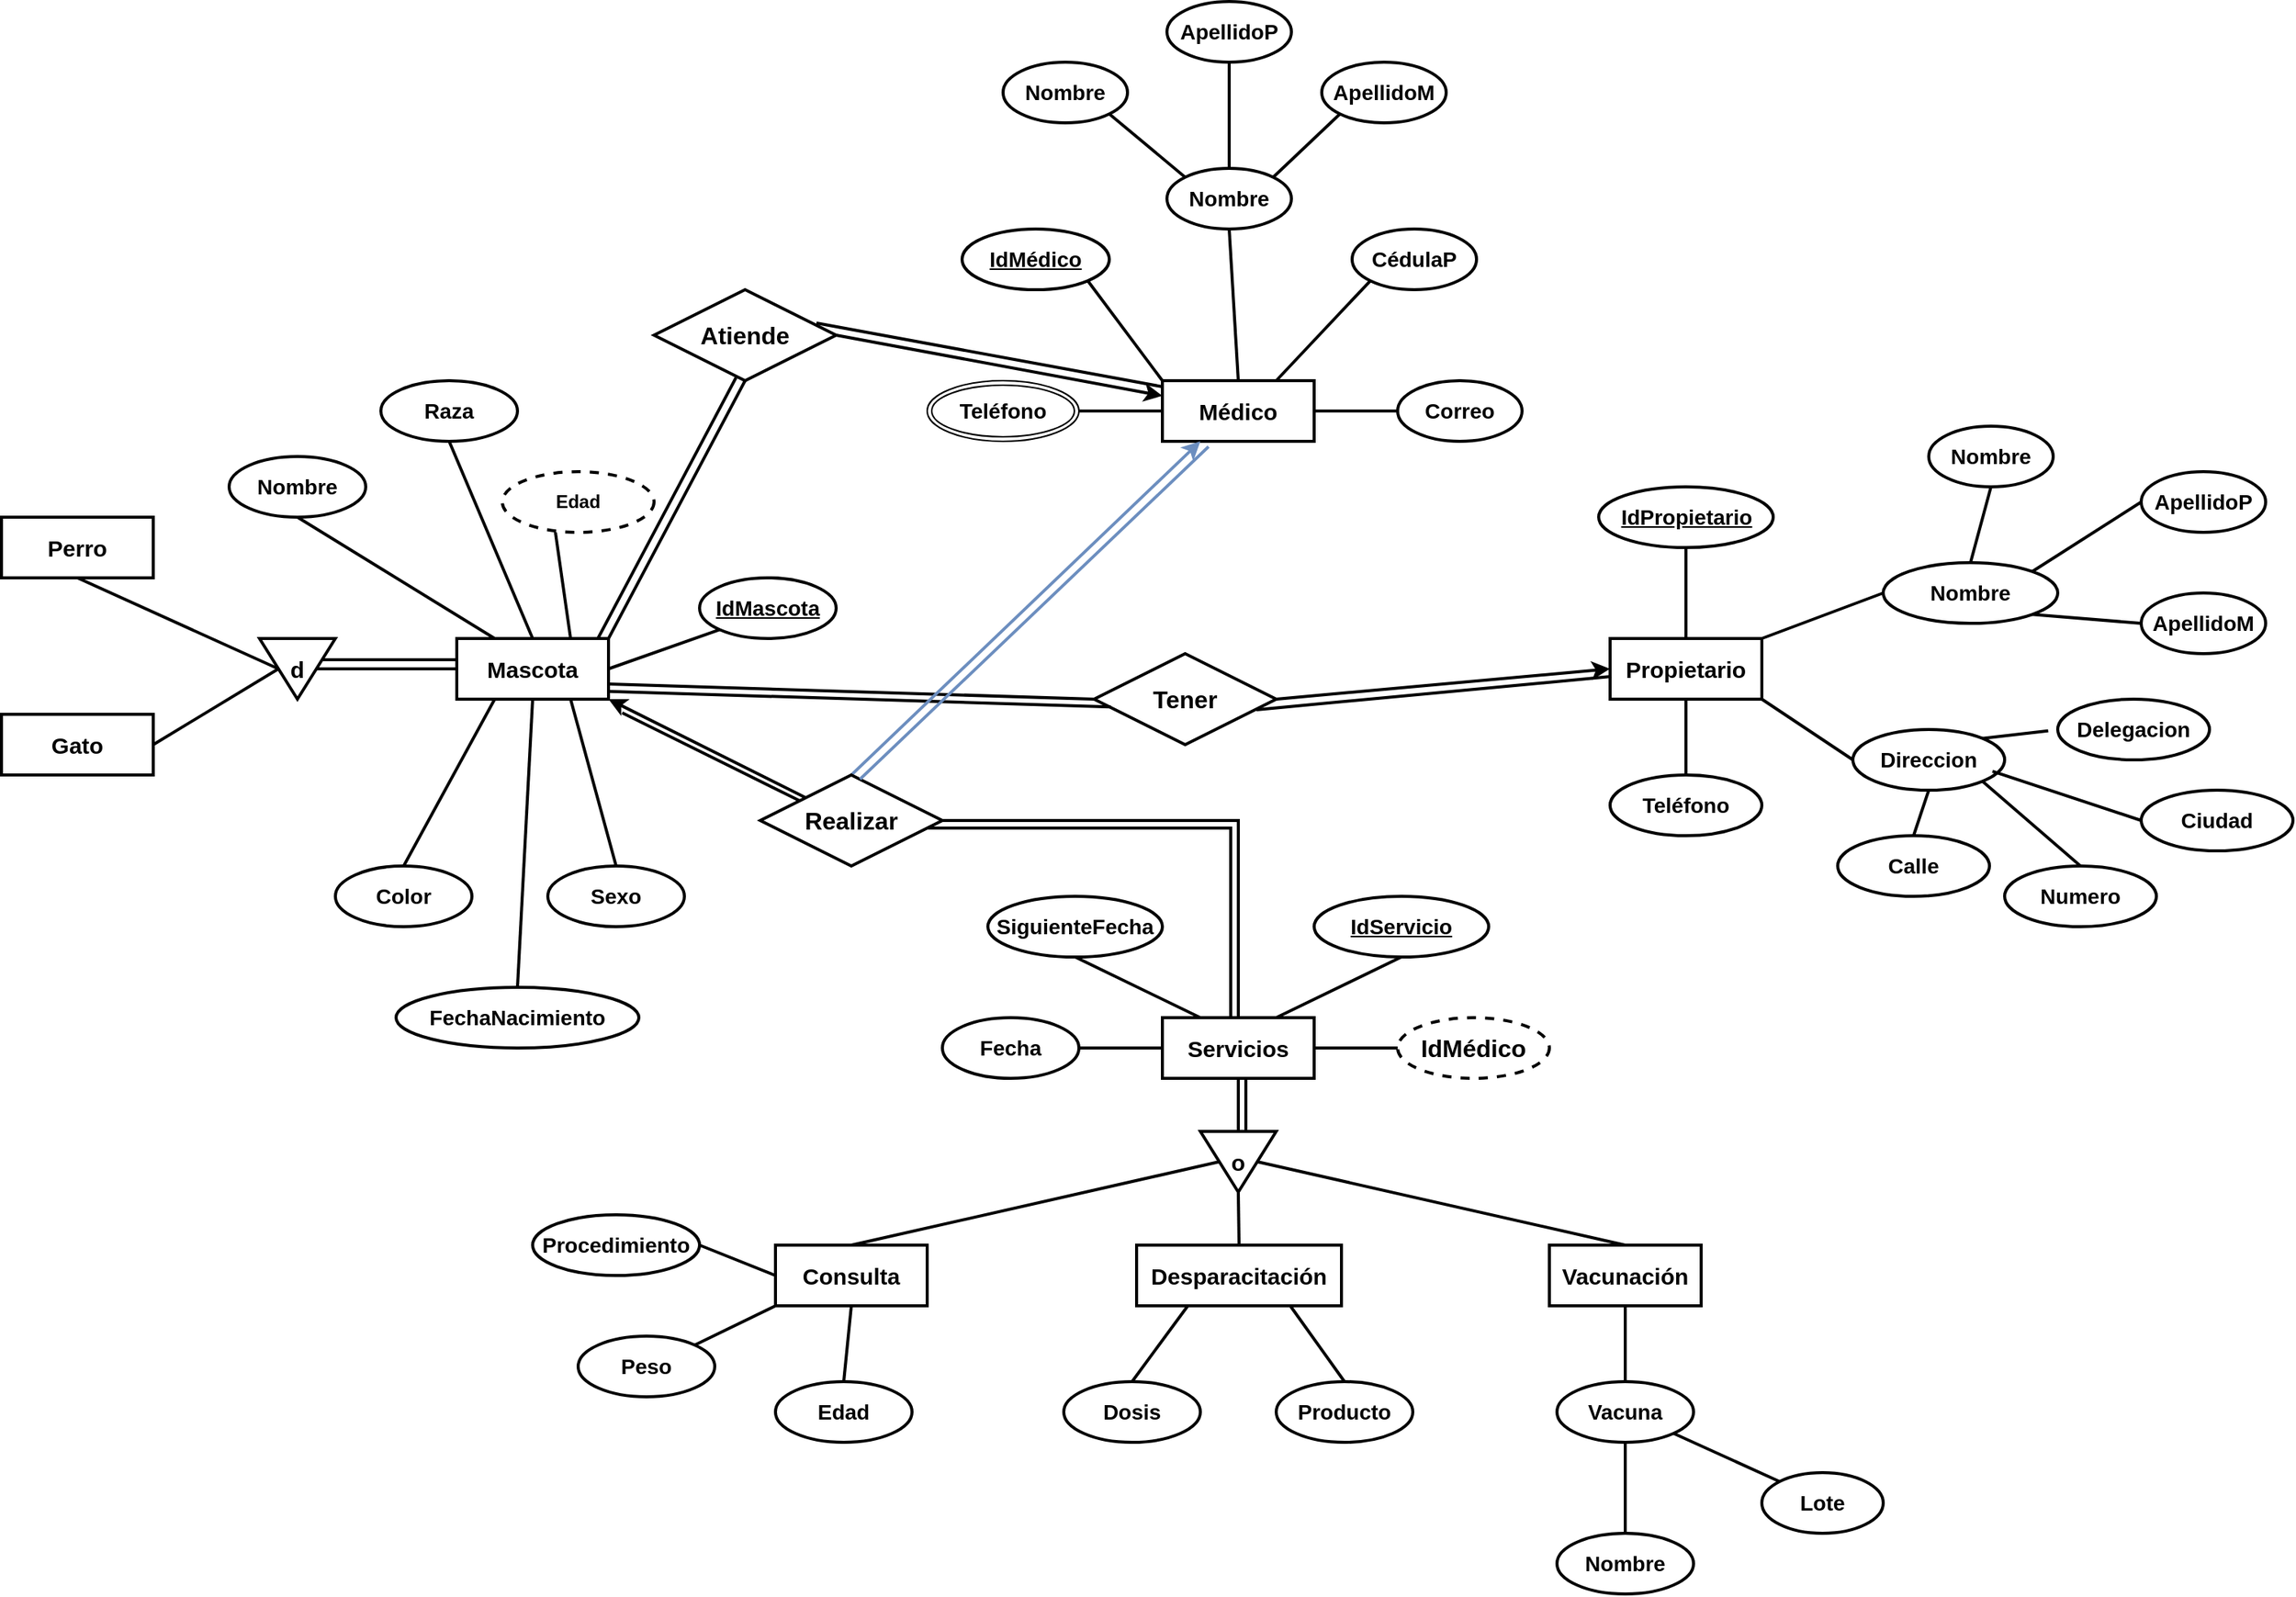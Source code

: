 <mxfile version="24.7.16">
  <diagram name="Page-1" id="MOdtIIPft5oT1mxYAljr">
    <mxGraphModel grid="1" page="1" gridSize="10" guides="1" tooltips="1" connect="1" arrows="1" fold="1" pageScale="1" pageWidth="850" pageHeight="1100" math="0" shadow="0">
      <root>
        <mxCell id="0" />
        <mxCell id="1" parent="0" />
        <mxCell id="kXJKFK44_4_A96l_kHS9-1" value="Mascota" style="whiteSpace=wrap;html=1;align=center;fontStyle=1;fontSize=15;strokeWidth=2;" vertex="1" parent="1">
          <mxGeometry x="-90" y="220" width="100" height="40" as="geometry" />
        </mxCell>
        <mxCell id="kXJKFK44_4_A96l_kHS9-2" value="Propietario" style="whiteSpace=wrap;html=1;align=center;fontStyle=1;fontSize=15;strokeWidth=2;" vertex="1" parent="1">
          <mxGeometry x="670" y="220" width="100" height="40" as="geometry" />
        </mxCell>
        <mxCell id="kXJKFK44_4_A96l_kHS9-3" value="Servicios" style="whiteSpace=wrap;html=1;align=center;fontStyle=1;fontSize=15;strokeWidth=2;" vertex="1" parent="1">
          <mxGeometry x="375" y="470" width="100" height="40" as="geometry" />
        </mxCell>
        <mxCell id="kXJKFK44_4_A96l_kHS9-4" value="Médico" style="whiteSpace=wrap;html=1;align=center;fontStyle=1;fontSize=15;strokeWidth=2;" vertex="1" parent="1">
          <mxGeometry x="375" y="50" width="100" height="40" as="geometry" />
        </mxCell>
        <mxCell id="kXJKFK44_4_A96l_kHS9-5" value="Consulta" style="whiteSpace=wrap;html=1;align=center;fontStyle=1;fontSize=15;strokeWidth=2;" vertex="1" parent="1">
          <mxGeometry x="120" y="620" width="100" height="40" as="geometry" />
        </mxCell>
        <mxCell id="kXJKFK44_4_A96l_kHS9-6" value="&lt;div&gt;Desparacitación&lt;/div&gt;" style="whiteSpace=wrap;html=1;align=center;fontStyle=1;fontSize=15;strokeWidth=2;" vertex="1" parent="1">
          <mxGeometry x="358" y="620" width="135" height="40" as="geometry" />
        </mxCell>
        <mxCell id="kXJKFK44_4_A96l_kHS9-7" value="Vacunación" style="whiteSpace=wrap;html=1;align=center;fontStyle=1;fontSize=15;strokeWidth=2;" vertex="1" parent="1">
          <mxGeometry x="630" y="620" width="100" height="40" as="geometry" />
        </mxCell>
        <mxCell id="kXJKFK44_4_A96l_kHS9-8" value="o" style="triangle;whiteSpace=wrap;html=1;rounded=0;direction=south;fontStyle=1;fontSize=15;strokeWidth=2;" vertex="1" parent="1">
          <mxGeometry x="400" y="545" width="50" height="40" as="geometry" />
        </mxCell>
        <mxCell id="kXJKFK44_4_A96l_kHS9-9" value="" style="endArrow=none;html=1;rounded=0;entryX=1;entryY=0.5;entryDx=0;entryDy=0;exitX=0.5;exitY=0;exitDx=0;exitDy=0;strokeWidth=2;" edge="1" parent="1" source="kXJKFK44_4_A96l_kHS9-6" target="kXJKFK44_4_A96l_kHS9-8">
          <mxGeometry width="50" height="50" relative="1" as="geometry">
            <mxPoint x="400" y="670" as="sourcePoint" />
            <mxPoint x="450" y="620" as="targetPoint" />
          </mxGeometry>
        </mxCell>
        <mxCell id="kXJKFK44_4_A96l_kHS9-10" value="" style="endArrow=none;html=1;rounded=0;entryX=0.5;entryY=1;entryDx=0;entryDy=0;exitX=0.5;exitY=0;exitDx=0;exitDy=0;strokeWidth=2;" edge="1" parent="1" source="kXJKFK44_4_A96l_kHS9-5" target="kXJKFK44_4_A96l_kHS9-8">
          <mxGeometry width="50" height="50" relative="1" as="geometry">
            <mxPoint x="400" y="670" as="sourcePoint" />
            <mxPoint x="450" y="620" as="targetPoint" />
          </mxGeometry>
        </mxCell>
        <mxCell id="kXJKFK44_4_A96l_kHS9-11" value="" style="endArrow=none;html=1;rounded=0;entryX=0.5;entryY=0;entryDx=0;entryDy=0;exitX=0.5;exitY=0;exitDx=0;exitDy=0;strokeWidth=2;" edge="1" parent="1" source="kXJKFK44_4_A96l_kHS9-7" target="kXJKFK44_4_A96l_kHS9-8">
          <mxGeometry width="50" height="50" relative="1" as="geometry">
            <mxPoint x="436" y="630" as="sourcePoint" />
            <mxPoint x="435" y="595" as="targetPoint" />
          </mxGeometry>
        </mxCell>
        <mxCell id="kXJKFK44_4_A96l_kHS9-12" value="" style="endArrow=none;html=1;rounded=0;entryX=0.5;entryY=1;entryDx=0;entryDy=0;exitX=0;exitY=0.5;exitDx=0;exitDy=0;strokeWidth=2;" edge="1" parent="1" source="kXJKFK44_4_A96l_kHS9-8" target="kXJKFK44_4_A96l_kHS9-3">
          <mxGeometry width="50" height="50" relative="1" as="geometry">
            <mxPoint x="630" y="425" as="sourcePoint" />
            <mxPoint x="448" y="480" as="targetPoint" />
          </mxGeometry>
        </mxCell>
        <mxCell id="kXJKFK44_4_A96l_kHS9-13" value="Fecha" style="ellipse;whiteSpace=wrap;html=1;align=center;fontStyle=1;fontSize=14;strokeWidth=2;" vertex="1" parent="1">
          <mxGeometry x="230" y="470" width="90" height="40" as="geometry" />
        </mxCell>
        <mxCell id="kXJKFK44_4_A96l_kHS9-14" value="SiguienteFecha" style="ellipse;whiteSpace=wrap;html=1;align=center;fontStyle=1;fontSize=14;strokeWidth=2;" vertex="1" parent="1">
          <mxGeometry x="260" y="390" width="115" height="40" as="geometry" />
        </mxCell>
        <mxCell id="kXJKFK44_4_A96l_kHS9-15" value="IdServicio" style="ellipse;whiteSpace=wrap;html=1;align=center;fontStyle=5;fontSize=14;strokeWidth=2;" vertex="1" parent="1">
          <mxGeometry x="475" y="390" width="115" height="40" as="geometry" />
        </mxCell>
        <mxCell id="kXJKFK44_4_A96l_kHS9-16" value="Procedimiento" style="ellipse;whiteSpace=wrap;html=1;align=center;fontStyle=1;fontSize=14;strokeWidth=2;" vertex="1" parent="1">
          <mxGeometry x="-40" y="600" width="110" height="40" as="geometry" />
        </mxCell>
        <mxCell id="kXJKFK44_4_A96l_kHS9-17" value="Peso" style="ellipse;whiteSpace=wrap;html=1;align=center;fontStyle=1;fontSize=14;strokeWidth=2;" vertex="1" parent="1">
          <mxGeometry x="-10" y="680" width="90" height="40" as="geometry" />
        </mxCell>
        <mxCell id="kXJKFK44_4_A96l_kHS9-19" value="Edad" style="ellipse;whiteSpace=wrap;html=1;align=center;fontStyle=1;fontSize=14;strokeWidth=2;" vertex="1" parent="1">
          <mxGeometry x="120" y="710" width="90" height="40" as="geometry" />
        </mxCell>
        <mxCell id="kXJKFK44_4_A96l_kHS9-20" value="Dosis" style="ellipse;whiteSpace=wrap;html=1;align=center;fontStyle=1;fontSize=14;strokeWidth=2;" vertex="1" parent="1">
          <mxGeometry x="310" y="710" width="90" height="40" as="geometry" />
        </mxCell>
        <mxCell id="kXJKFK44_4_A96l_kHS9-21" value="Producto" style="ellipse;whiteSpace=wrap;html=1;align=center;fontStyle=1;fontSize=14;strokeWidth=2;" vertex="1" parent="1">
          <mxGeometry x="450" y="710" width="90" height="40" as="geometry" />
        </mxCell>
        <mxCell id="kXJKFK44_4_A96l_kHS9-22" value="Vacuna" style="ellipse;whiteSpace=wrap;html=1;align=center;fontStyle=1;fontSize=14;strokeWidth=2;" vertex="1" parent="1">
          <mxGeometry x="635" y="710" width="90" height="40" as="geometry" />
        </mxCell>
        <mxCell id="kXJKFK44_4_A96l_kHS9-25" value="Lote" style="ellipse;whiteSpace=wrap;html=1;align=center;fontStyle=1;fontSize=14;strokeWidth=2;" vertex="1" parent="1">
          <mxGeometry x="770" y="770" width="80" height="40" as="geometry" />
        </mxCell>
        <mxCell id="kXJKFK44_4_A96l_kHS9-26" value="Nombre" style="ellipse;whiteSpace=wrap;html=1;align=center;fontStyle=1;fontSize=14;strokeWidth=2;" vertex="1" parent="1">
          <mxGeometry x="635" y="810" width="90" height="40" as="geometry" />
        </mxCell>
        <mxCell id="kXJKFK44_4_A96l_kHS9-28" value="" style="endArrow=none;html=1;rounded=0;entryX=1;entryY=0.5;entryDx=0;entryDy=0;exitX=0;exitY=0.5;exitDx=0;exitDy=0;strokeWidth=2;" edge="1" parent="1" source="kXJKFK44_4_A96l_kHS9-3" target="kXJKFK44_4_A96l_kHS9-13">
          <mxGeometry width="50" height="50" relative="1" as="geometry">
            <mxPoint x="435" y="555" as="sourcePoint" />
            <mxPoint x="435" y="520" as="targetPoint" />
          </mxGeometry>
        </mxCell>
        <mxCell id="kXJKFK44_4_A96l_kHS9-29" value="" style="endArrow=none;html=1;rounded=0;entryX=1;entryY=0.5;entryDx=0;entryDy=0;exitX=0;exitY=0.5;exitDx=0;exitDy=0;strokeWidth=2;" edge="1" parent="1" target="kXJKFK44_4_A96l_kHS9-3">
          <mxGeometry width="50" height="50" relative="1" as="geometry">
            <mxPoint x="530" y="490" as="sourcePoint" />
            <mxPoint x="330" y="500" as="targetPoint" />
          </mxGeometry>
        </mxCell>
        <mxCell id="kXJKFK44_4_A96l_kHS9-30" value="" style="endArrow=none;html=1;rounded=0;entryX=0.5;entryY=1;entryDx=0;entryDy=0;exitX=0.25;exitY=0;exitDx=0;exitDy=0;strokeWidth=2;" edge="1" parent="1" source="kXJKFK44_4_A96l_kHS9-3" target="kXJKFK44_4_A96l_kHS9-14">
          <mxGeometry width="50" height="50" relative="1" as="geometry">
            <mxPoint x="385" y="500" as="sourcePoint" />
            <mxPoint x="330" y="500" as="targetPoint" />
          </mxGeometry>
        </mxCell>
        <mxCell id="kXJKFK44_4_A96l_kHS9-31" value="" style="endArrow=none;html=1;rounded=0;entryX=0.5;entryY=1;entryDx=0;entryDy=0;exitX=0.75;exitY=0;exitDx=0;exitDy=0;strokeWidth=2;" edge="1" parent="1" source="kXJKFK44_4_A96l_kHS9-3" target="kXJKFK44_4_A96l_kHS9-15">
          <mxGeometry width="50" height="50" relative="1" as="geometry">
            <mxPoint x="406" y="473" as="sourcePoint" />
            <mxPoint x="353" y="440" as="targetPoint" />
          </mxGeometry>
        </mxCell>
        <mxCell id="kXJKFK44_4_A96l_kHS9-32" value="" style="endArrow=none;html=1;rounded=0;entryX=0.5;entryY=1;entryDx=0;entryDy=0;exitX=0;exitY=0.5;exitDx=0;exitDy=0;strokeWidth=2;" edge="1" parent="1">
          <mxGeometry width="50" height="50" relative="1" as="geometry">
            <mxPoint x="430" y="545" as="sourcePoint" />
            <mxPoint x="430" y="510" as="targetPoint" />
          </mxGeometry>
        </mxCell>
        <mxCell id="kXJKFK44_4_A96l_kHS9-34" value="IdMédico" style="ellipse;whiteSpace=wrap;html=1;align=center;fontStyle=5;fontSize=14;strokeWidth=2;" vertex="1" parent="1">
          <mxGeometry x="243" y="-50" width="97" height="40" as="geometry" />
        </mxCell>
        <mxCell id="kXJKFK44_4_A96l_kHS9-36" value="Nombre" style="ellipse;whiteSpace=wrap;html=1;align=center;fontStyle=1;fontSize=14;strokeWidth=2;" vertex="1" parent="1">
          <mxGeometry x="378" y="-90" width="82" height="40" as="geometry" />
        </mxCell>
        <mxCell id="kXJKFK44_4_A96l_kHS9-37" value="CédulaP" style="ellipse;whiteSpace=wrap;html=1;align=center;fontStyle=1;fontSize=14;strokeWidth=2;" vertex="1" parent="1">
          <mxGeometry x="500" y="-50" width="82" height="40" as="geometry" />
        </mxCell>
        <mxCell id="kXJKFK44_4_A96l_kHS9-38" value="Nombre" style="ellipse;whiteSpace=wrap;html=1;align=center;fontStyle=1;fontSize=14;strokeWidth=2;" vertex="1" parent="1">
          <mxGeometry x="270" y="-160" width="82" height="40" as="geometry" />
        </mxCell>
        <mxCell id="kXJKFK44_4_A96l_kHS9-39" value="ApellidoP" style="ellipse;whiteSpace=wrap;html=1;align=center;fontStyle=1;fontSize=14;strokeWidth=2;" vertex="1" parent="1">
          <mxGeometry x="378" y="-200" width="82" height="40" as="geometry" />
        </mxCell>
        <mxCell id="kXJKFK44_4_A96l_kHS9-40" value="ApellidoM" style="ellipse;whiteSpace=wrap;html=1;align=center;fontStyle=1;fontSize=14;strokeWidth=2;" vertex="1" parent="1">
          <mxGeometry x="480" y="-160" width="82" height="40" as="geometry" />
        </mxCell>
        <mxCell id="kXJKFK44_4_A96l_kHS9-41" value="Correo" style="ellipse;whiteSpace=wrap;html=1;align=center;fontStyle=1;fontSize=14;strokeWidth=2;" vertex="1" parent="1">
          <mxGeometry x="530" y="50" width="82" height="40" as="geometry" />
        </mxCell>
        <mxCell id="kXJKFK44_4_A96l_kHS9-42" value="&lt;font style=&quot;font-size: 14px;&quot;&gt;&lt;b&gt;Teléfono&lt;/b&gt;&lt;/font&gt;" style="ellipse;shape=doubleEllipse;margin=3;whiteSpace=wrap;html=1;align=center;" vertex="1" parent="1">
          <mxGeometry x="220" y="50" width="100" height="40" as="geometry" />
        </mxCell>
        <mxCell id="kXJKFK44_4_A96l_kHS9-43" value="" style="endArrow=none;html=1;rounded=0;entryX=0;entryY=0.5;entryDx=0;entryDy=0;strokeWidth=2;exitX=0.5;exitY=0;exitDx=0;exitDy=0;" edge="1" parent="1" source="kXJKFK44_4_A96l_kHS9-44" target="kXJKFK44_4_A96l_kHS9-1">
          <mxGeometry relative="1" as="geometry">
            <mxPoint x="-170" y="240" as="sourcePoint" />
            <mxPoint x="10" y="300" as="targetPoint" />
          </mxGeometry>
        </mxCell>
        <mxCell id="kXJKFK44_4_A96l_kHS9-44" value="d" style="triangle;whiteSpace=wrap;html=1;rounded=0;direction=south;fontStyle=1;fontSize=15;strokeWidth=2;" vertex="1" parent="1">
          <mxGeometry x="-220" y="220" width="50" height="40" as="geometry" />
        </mxCell>
        <mxCell id="kXJKFK44_4_A96l_kHS9-46" value="" style="endArrow=none;html=1;rounded=0;entryX=0;entryY=0.5;entryDx=0;entryDy=0;strokeWidth=2;exitX=0.5;exitY=0;exitDx=0;exitDy=0;" edge="1" parent="1">
          <mxGeometry relative="1" as="geometry">
            <mxPoint x="-179" y="234" as="sourcePoint" />
            <mxPoint x="-90" y="234" as="targetPoint" />
          </mxGeometry>
        </mxCell>
        <mxCell id="kXJKFK44_4_A96l_kHS9-47" value="Perro" style="whiteSpace=wrap;html=1;align=center;fontStyle=1;fontSize=15;strokeWidth=2;" vertex="1" parent="1">
          <mxGeometry x="-390" y="140" width="100" height="40" as="geometry" />
        </mxCell>
        <mxCell id="kXJKFK44_4_A96l_kHS9-48" value="Gato" style="whiteSpace=wrap;html=1;align=center;fontStyle=1;fontSize=15;strokeWidth=2;" vertex="1" parent="1">
          <mxGeometry x="-390" y="270" width="100" height="40" as="geometry" />
        </mxCell>
        <mxCell id="CsqyV2kFtdhRCRQOq9sd-1" value="" style="endArrow=none;html=1;rounded=0;strokeWidth=2;entryX=0;entryY=0.5;entryDx=0;entryDy=0;exitX=1;exitY=0.5;exitDx=0;exitDy=0;" edge="1" parent="1" source="kXJKFK44_4_A96l_kHS9-42" target="kXJKFK44_4_A96l_kHS9-4">
          <mxGeometry width="50" height="50" relative="1" as="geometry">
            <mxPoint x="300" y="110" as="sourcePoint" />
            <mxPoint x="350" y="60" as="targetPoint" />
          </mxGeometry>
        </mxCell>
        <mxCell id="CsqyV2kFtdhRCRQOq9sd-3" value="" style="endArrow=none;html=1;rounded=0;strokeWidth=2;entryX=0;entryY=0;entryDx=0;entryDy=0;exitX=1;exitY=1;exitDx=0;exitDy=0;" edge="1" parent="1" source="kXJKFK44_4_A96l_kHS9-34" target="kXJKFK44_4_A96l_kHS9-4">
          <mxGeometry width="50" height="50" relative="1" as="geometry">
            <mxPoint x="330" y="80" as="sourcePoint" />
            <mxPoint x="385" y="80" as="targetPoint" />
          </mxGeometry>
        </mxCell>
        <mxCell id="CsqyV2kFtdhRCRQOq9sd-4" value="" style="endArrow=none;html=1;rounded=0;strokeWidth=2;entryX=0.5;entryY=0;entryDx=0;entryDy=0;exitX=0.5;exitY=1;exitDx=0;exitDy=0;" edge="1" parent="1" source="kXJKFK44_4_A96l_kHS9-36" target="kXJKFK44_4_A96l_kHS9-4">
          <mxGeometry width="50" height="50" relative="1" as="geometry">
            <mxPoint x="336" y="-6" as="sourcePoint" />
            <mxPoint x="385" y="60" as="targetPoint" />
          </mxGeometry>
        </mxCell>
        <mxCell id="CsqyV2kFtdhRCRQOq9sd-5" value="" style="endArrow=none;html=1;rounded=0;strokeWidth=2;entryX=0.75;entryY=0;entryDx=0;entryDy=0;exitX=0;exitY=1;exitDx=0;exitDy=0;" edge="1" parent="1" source="kXJKFK44_4_A96l_kHS9-37" target="kXJKFK44_4_A96l_kHS9-4">
          <mxGeometry width="50" height="50" relative="1" as="geometry">
            <mxPoint x="429" y="-40" as="sourcePoint" />
            <mxPoint x="435" y="60" as="targetPoint" />
          </mxGeometry>
        </mxCell>
        <mxCell id="CsqyV2kFtdhRCRQOq9sd-8" value="" style="endArrow=none;html=1;rounded=0;strokeWidth=2;entryX=1;entryY=0.5;entryDx=0;entryDy=0;exitX=0;exitY=0.5;exitDx=0;exitDy=0;" edge="1" parent="1" source="kXJKFK44_4_A96l_kHS9-41" target="kXJKFK44_4_A96l_kHS9-4">
          <mxGeometry width="50" height="50" relative="1" as="geometry">
            <mxPoint x="336" y="-6" as="sourcePoint" />
            <mxPoint x="385" y="60" as="targetPoint" />
          </mxGeometry>
        </mxCell>
        <mxCell id="CsqyV2kFtdhRCRQOq9sd-9" value="" style="endArrow=none;html=1;rounded=0;strokeWidth=2;entryX=1;entryY=1;entryDx=0;entryDy=0;exitX=0;exitY=0;exitDx=0;exitDy=0;" edge="1" parent="1" source="kXJKFK44_4_A96l_kHS9-36" target="kXJKFK44_4_A96l_kHS9-38">
          <mxGeometry width="50" height="50" relative="1" as="geometry">
            <mxPoint x="346" y="4" as="sourcePoint" />
            <mxPoint x="395" y="70" as="targetPoint" />
          </mxGeometry>
        </mxCell>
        <mxCell id="CsqyV2kFtdhRCRQOq9sd-10" value="" style="endArrow=none;html=1;rounded=0;strokeWidth=2;entryX=0.5;entryY=1;entryDx=0;entryDy=0;exitX=0.5;exitY=0;exitDx=0;exitDy=0;" edge="1" parent="1" source="kXJKFK44_4_A96l_kHS9-36" target="kXJKFK44_4_A96l_kHS9-39">
          <mxGeometry width="50" height="50" relative="1" as="geometry">
            <mxPoint x="400" y="-74" as="sourcePoint" />
            <mxPoint x="350" y="-116" as="targetPoint" />
          </mxGeometry>
        </mxCell>
        <mxCell id="CsqyV2kFtdhRCRQOq9sd-11" value="" style="endArrow=none;html=1;rounded=0;strokeWidth=2;entryX=0;entryY=1;entryDx=0;entryDy=0;exitX=1;exitY=0;exitDx=0;exitDy=0;" edge="1" parent="1" source="kXJKFK44_4_A96l_kHS9-36" target="kXJKFK44_4_A96l_kHS9-40">
          <mxGeometry width="50" height="50" relative="1" as="geometry">
            <mxPoint x="429" y="-80" as="sourcePoint" />
            <mxPoint x="429" y="-150" as="targetPoint" />
          </mxGeometry>
        </mxCell>
        <mxCell id="CsqyV2kFtdhRCRQOq9sd-12" value="Nombre" style="ellipse;whiteSpace=wrap;html=1;align=center;fontStyle=1;fontSize=14;strokeWidth=2;" vertex="1" parent="1">
          <mxGeometry x="-240" y="100" width="90" height="40" as="geometry" />
        </mxCell>
        <mxCell id="CsqyV2kFtdhRCRQOq9sd-13" value="Raza" style="ellipse;whiteSpace=wrap;html=1;align=center;fontStyle=1;fontSize=14;strokeWidth=2;" vertex="1" parent="1">
          <mxGeometry x="-140" y="50" width="90" height="40" as="geometry" />
        </mxCell>
        <mxCell id="CsqyV2kFtdhRCRQOq9sd-14" value="Color" style="ellipse;whiteSpace=wrap;html=1;align=center;fontStyle=1;fontSize=14;strokeWidth=2;" vertex="1" parent="1">
          <mxGeometry x="-170" y="370" width="90" height="40" as="geometry" />
        </mxCell>
        <mxCell id="CsqyV2kFtdhRCRQOq9sd-15" value="Sexo" style="ellipse;whiteSpace=wrap;html=1;align=center;fontStyle=1;fontSize=14;strokeWidth=2;" vertex="1" parent="1">
          <mxGeometry x="-30" y="370" width="90" height="40" as="geometry" />
        </mxCell>
        <mxCell id="CsqyV2kFtdhRCRQOq9sd-16" value="FechaNacimiento" style="ellipse;whiteSpace=wrap;html=1;align=center;fontStyle=1;fontSize=14;strokeWidth=2;" vertex="1" parent="1">
          <mxGeometry x="-130" y="450" width="160" height="40" as="geometry" />
        </mxCell>
        <mxCell id="CsqyV2kFtdhRCRQOq9sd-18" value="IdPropietario" style="ellipse;whiteSpace=wrap;html=1;align=center;fontStyle=5;fontSize=14;strokeWidth=2;" vertex="1" parent="1">
          <mxGeometry x="662.5" y="120" width="115" height="40" as="geometry" />
        </mxCell>
        <mxCell id="CsqyV2kFtdhRCRQOq9sd-19" value="Nombre" style="ellipse;whiteSpace=wrap;html=1;align=center;fontStyle=1;fontSize=14;strokeWidth=2;" vertex="1" parent="1">
          <mxGeometry x="850" y="170" width="115" height="40" as="geometry" />
        </mxCell>
        <mxCell id="CsqyV2kFtdhRCRQOq9sd-20" value="Numero" style="ellipse;whiteSpace=wrap;html=1;align=center;fontStyle=1;fontSize=14;strokeWidth=2;" vertex="1" parent="1">
          <mxGeometry x="930" y="370" width="100" height="40" as="geometry" />
        </mxCell>
        <mxCell id="CsqyV2kFtdhRCRQOq9sd-25" value="Nombre" style="ellipse;whiteSpace=wrap;html=1;align=center;fontStyle=1;fontSize=14;strokeWidth=2;" vertex="1" parent="1">
          <mxGeometry x="880" y="80" width="82" height="40" as="geometry" />
        </mxCell>
        <mxCell id="CsqyV2kFtdhRCRQOq9sd-26" value="ApellidoP" style="ellipse;whiteSpace=wrap;html=1;align=center;fontStyle=1;fontSize=14;strokeWidth=2;" vertex="1" parent="1">
          <mxGeometry x="1020" y="110" width="82" height="40" as="geometry" />
        </mxCell>
        <mxCell id="CsqyV2kFtdhRCRQOq9sd-27" value="ApellidoM" style="ellipse;whiteSpace=wrap;html=1;align=center;fontStyle=1;fontSize=14;strokeWidth=2;" vertex="1" parent="1">
          <mxGeometry x="1020" y="190" width="82" height="40" as="geometry" />
        </mxCell>
        <mxCell id="CsqyV2kFtdhRCRQOq9sd-28" value="Direccion" style="ellipse;whiteSpace=wrap;html=1;align=center;fontStyle=1;fontSize=14;strokeWidth=2;" vertex="1" parent="1">
          <mxGeometry x="830" y="280" width="100" height="40" as="geometry" />
        </mxCell>
        <mxCell id="CsqyV2kFtdhRCRQOq9sd-29" value="Calle" style="ellipse;whiteSpace=wrap;html=1;align=center;fontStyle=1;fontSize=14;strokeWidth=2;" vertex="1" parent="1">
          <mxGeometry x="820" y="350" width="100" height="40" as="geometry" />
        </mxCell>
        <mxCell id="CsqyV2kFtdhRCRQOq9sd-30" value="Delegacion" style="ellipse;whiteSpace=wrap;html=1;align=center;fontStyle=1;fontSize=14;strokeWidth=2;" vertex="1" parent="1">
          <mxGeometry x="965" y="260" width="100" height="40" as="geometry" />
        </mxCell>
        <mxCell id="CsqyV2kFtdhRCRQOq9sd-31" value="Ciudad" style="ellipse;whiteSpace=wrap;html=1;align=center;fontStyle=1;fontSize=14;strokeWidth=2;" vertex="1" parent="1">
          <mxGeometry x="1020" y="320" width="100" height="40" as="geometry" />
        </mxCell>
        <mxCell id="CsqyV2kFtdhRCRQOq9sd-32" value="" style="endArrow=none;html=1;rounded=0;entryX=0.5;entryY=1;entryDx=0;entryDy=0;exitX=0.5;exitY=0;exitDx=0;exitDy=0;strokeWidth=2;" edge="1" parent="1" target="kXJKFK44_4_A96l_kHS9-2">
          <mxGeometry width="50" height="50" relative="1" as="geometry">
            <mxPoint x="720" y="310" as="sourcePoint" />
            <mxPoint x="543" y="440" as="targetPoint" />
          </mxGeometry>
        </mxCell>
        <mxCell id="CsqyV2kFtdhRCRQOq9sd-33" value="" style="endArrow=none;html=1;rounded=0;entryX=0;entryY=0.5;entryDx=0;entryDy=0;strokeWidth=2;exitX=1;exitY=1;exitDx=0;exitDy=0;" edge="1" parent="1" source="kXJKFK44_4_A96l_kHS9-2" target="CsqyV2kFtdhRCRQOq9sd-28">
          <mxGeometry width="50" height="50" relative="1" as="geometry">
            <mxPoint x="770" y="270" as="sourcePoint" />
            <mxPoint x="730" y="270" as="targetPoint" />
          </mxGeometry>
        </mxCell>
        <mxCell id="CsqyV2kFtdhRCRQOq9sd-34" value="" style="endArrow=none;html=1;rounded=0;entryX=0.5;entryY=1;entryDx=0;entryDy=0;strokeWidth=2;exitX=0.5;exitY=0;exitDx=0;exitDy=0;" edge="1" parent="1" source="kXJKFK44_4_A96l_kHS9-2" target="CsqyV2kFtdhRCRQOq9sd-18">
          <mxGeometry width="50" height="50" relative="1" as="geometry">
            <mxPoint x="780" y="270" as="sourcePoint" />
            <mxPoint x="840" y="310" as="targetPoint" />
          </mxGeometry>
        </mxCell>
        <mxCell id="CsqyV2kFtdhRCRQOq9sd-35" value="" style="endArrow=none;html=1;rounded=0;entryX=1;entryY=0;entryDx=0;entryDy=0;strokeWidth=2;exitX=0;exitY=0.5;exitDx=0;exitDy=0;" edge="1" parent="1" source="CsqyV2kFtdhRCRQOq9sd-19" target="kXJKFK44_4_A96l_kHS9-2">
          <mxGeometry width="50" height="50" relative="1" as="geometry">
            <mxPoint x="790" y="280" as="sourcePoint" />
            <mxPoint x="850" y="320" as="targetPoint" />
          </mxGeometry>
        </mxCell>
        <mxCell id="CsqyV2kFtdhRCRQOq9sd-36" value="" style="endArrow=none;html=1;rounded=0;entryX=1;entryY=0;entryDx=0;entryDy=0;strokeWidth=2;exitX=-0.063;exitY=0.522;exitDx=0;exitDy=0;exitPerimeter=0;" edge="1" parent="1" source="CsqyV2kFtdhRCRQOq9sd-30" target="CsqyV2kFtdhRCRQOq9sd-28">
          <mxGeometry width="50" height="50" relative="1" as="geometry">
            <mxPoint x="860" y="200" as="sourcePoint" />
            <mxPoint x="780" y="230" as="targetPoint" />
          </mxGeometry>
        </mxCell>
        <mxCell id="CsqyV2kFtdhRCRQOq9sd-37" value="" style="endArrow=none;html=1;rounded=0;entryX=1;entryY=1;entryDx=0;entryDy=0;strokeWidth=2;" edge="1" parent="1" target="CsqyV2kFtdhRCRQOq9sd-28">
          <mxGeometry width="50" height="50" relative="1" as="geometry">
            <mxPoint x="980" y="370" as="sourcePoint" />
            <mxPoint x="940" y="310" as="targetPoint" />
          </mxGeometry>
        </mxCell>
        <mxCell id="CsqyV2kFtdhRCRQOq9sd-38" value="" style="endArrow=none;html=1;rounded=0;entryX=0.92;entryY=0.689;entryDx=0;entryDy=0;strokeWidth=2;exitX=0;exitY=0.5;exitDx=0;exitDy=0;entryPerimeter=0;" edge="1" parent="1" source="CsqyV2kFtdhRCRQOq9sd-31" target="CsqyV2kFtdhRCRQOq9sd-28">
          <mxGeometry width="50" height="50" relative="1" as="geometry">
            <mxPoint x="990" y="380" as="sourcePoint" />
            <mxPoint x="925" y="324" as="targetPoint" />
          </mxGeometry>
        </mxCell>
        <mxCell id="CsqyV2kFtdhRCRQOq9sd-39" value="" style="endArrow=none;html=1;rounded=0;entryX=0.5;entryY=1;entryDx=0;entryDy=0;strokeWidth=2;exitX=0.5;exitY=0;exitDx=0;exitDy=0;" edge="1" parent="1" source="CsqyV2kFtdhRCRQOq9sd-29" target="CsqyV2kFtdhRCRQOq9sd-28">
          <mxGeometry width="50" height="50" relative="1" as="geometry">
            <mxPoint x="1030" y="350" as="sourcePoint" />
            <mxPoint x="932" y="318" as="targetPoint" />
          </mxGeometry>
        </mxCell>
        <mxCell id="CsqyV2kFtdhRCRQOq9sd-40" value="" style="endArrow=none;html=1;rounded=0;entryX=0.5;entryY=1;entryDx=0;entryDy=0;strokeWidth=2;exitX=0.5;exitY=0;exitDx=0;exitDy=0;" edge="1" parent="1" source="CsqyV2kFtdhRCRQOq9sd-19" target="CsqyV2kFtdhRCRQOq9sd-25">
          <mxGeometry width="50" height="50" relative="1" as="geometry">
            <mxPoint x="1040" y="360" as="sourcePoint" />
            <mxPoint x="942" y="328" as="targetPoint" />
          </mxGeometry>
        </mxCell>
        <mxCell id="CsqyV2kFtdhRCRQOq9sd-41" value="" style="endArrow=none;html=1;rounded=0;entryX=0;entryY=0.5;entryDx=0;entryDy=0;strokeWidth=2;exitX=1;exitY=0;exitDx=0;exitDy=0;" edge="1" parent="1" source="CsqyV2kFtdhRCRQOq9sd-19" target="CsqyV2kFtdhRCRQOq9sd-26">
          <mxGeometry width="50" height="50" relative="1" as="geometry">
            <mxPoint x="918" y="180" as="sourcePoint" />
            <mxPoint x="931" y="130" as="targetPoint" />
          </mxGeometry>
        </mxCell>
        <mxCell id="CsqyV2kFtdhRCRQOq9sd-42" value="" style="endArrow=none;html=1;rounded=0;entryX=0;entryY=0.5;entryDx=0;entryDy=0;strokeWidth=2;exitX=1;exitY=1;exitDx=0;exitDy=0;" edge="1" parent="1" source="CsqyV2kFtdhRCRQOq9sd-19" target="CsqyV2kFtdhRCRQOq9sd-27">
          <mxGeometry width="50" height="50" relative="1" as="geometry">
            <mxPoint x="958" y="186" as="sourcePoint" />
            <mxPoint x="1030" y="140" as="targetPoint" />
          </mxGeometry>
        </mxCell>
        <mxCell id="CsqyV2kFtdhRCRQOq9sd-43" value="IdMascota" style="ellipse;whiteSpace=wrap;html=1;align=center;fontStyle=5;fontSize=14;strokeWidth=2;" vertex="1" parent="1">
          <mxGeometry x="70" y="180" width="90" height="40" as="geometry" />
        </mxCell>
        <mxCell id="CsqyV2kFtdhRCRQOq9sd-44" value="" style="endArrow=none;html=1;rounded=0;entryX=1;entryY=0.5;entryDx=0;entryDy=0;exitX=0;exitY=0.5;exitDx=0;exitDy=0;strokeWidth=2;" edge="1" parent="1" source="kXJKFK44_4_A96l_kHS9-5" target="kXJKFK44_4_A96l_kHS9-16">
          <mxGeometry width="50" height="50" relative="1" as="geometry">
            <mxPoint x="180" y="630" as="sourcePoint" />
            <mxPoint x="423" y="575" as="targetPoint" />
          </mxGeometry>
        </mxCell>
        <mxCell id="CsqyV2kFtdhRCRQOq9sd-45" value="" style="endArrow=none;html=1;rounded=0;entryX=1;entryY=0;entryDx=0;entryDy=0;exitX=0;exitY=1;exitDx=0;exitDy=0;strokeWidth=2;" edge="1" parent="1" source="kXJKFK44_4_A96l_kHS9-5" target="kXJKFK44_4_A96l_kHS9-17">
          <mxGeometry width="50" height="50" relative="1" as="geometry">
            <mxPoint x="130" y="650" as="sourcePoint" />
            <mxPoint x="80" y="630" as="targetPoint" />
          </mxGeometry>
        </mxCell>
        <mxCell id="CsqyV2kFtdhRCRQOq9sd-46" value="" style="endArrow=none;html=1;rounded=0;entryX=0.5;entryY=0;entryDx=0;entryDy=0;exitX=0.5;exitY=1;exitDx=0;exitDy=0;strokeWidth=2;" edge="1" parent="1" source="kXJKFK44_4_A96l_kHS9-5" target="kXJKFK44_4_A96l_kHS9-19">
          <mxGeometry width="50" height="50" relative="1" as="geometry">
            <mxPoint x="130" y="670" as="sourcePoint" />
            <mxPoint x="77" y="696" as="targetPoint" />
          </mxGeometry>
        </mxCell>
        <mxCell id="CsqyV2kFtdhRCRQOq9sd-47" value="" style="endArrow=none;html=1;rounded=0;entryX=0.5;entryY=0;entryDx=0;entryDy=0;exitX=0.25;exitY=1;exitDx=0;exitDy=0;strokeWidth=2;" edge="1" parent="1" source="kXJKFK44_4_A96l_kHS9-6" target="kXJKFK44_4_A96l_kHS9-20">
          <mxGeometry width="50" height="50" relative="1" as="geometry">
            <mxPoint x="140" y="680" as="sourcePoint" />
            <mxPoint x="87" y="706" as="targetPoint" />
          </mxGeometry>
        </mxCell>
        <mxCell id="CsqyV2kFtdhRCRQOq9sd-48" value="" style="endArrow=none;html=1;rounded=0;entryX=0.5;entryY=0;entryDx=0;entryDy=0;exitX=0.75;exitY=1;exitDx=0;exitDy=0;strokeWidth=2;" edge="1" parent="1" source="kXJKFK44_4_A96l_kHS9-6" target="kXJKFK44_4_A96l_kHS9-21">
          <mxGeometry width="50" height="50" relative="1" as="geometry">
            <mxPoint x="402" y="670" as="sourcePoint" />
            <mxPoint x="365" y="720" as="targetPoint" />
          </mxGeometry>
        </mxCell>
        <mxCell id="CsqyV2kFtdhRCRQOq9sd-49" value="" style="endArrow=none;html=1;rounded=0;entryX=0.5;entryY=0;entryDx=0;entryDy=0;exitX=0.5;exitY=1;exitDx=0;exitDy=0;strokeWidth=2;" edge="1" parent="1" source="kXJKFK44_4_A96l_kHS9-7" target="kXJKFK44_4_A96l_kHS9-22">
          <mxGeometry width="50" height="50" relative="1" as="geometry">
            <mxPoint x="469" y="670" as="sourcePoint" />
            <mxPoint x="505" y="720" as="targetPoint" />
          </mxGeometry>
        </mxCell>
        <mxCell id="CsqyV2kFtdhRCRQOq9sd-50" value="" style="endArrow=none;html=1;rounded=0;entryX=0.5;entryY=0;entryDx=0;entryDy=0;exitX=0.5;exitY=1;exitDx=0;exitDy=0;strokeWidth=2;" edge="1" parent="1" source="kXJKFK44_4_A96l_kHS9-22" target="kXJKFK44_4_A96l_kHS9-26">
          <mxGeometry width="50" height="50" relative="1" as="geometry">
            <mxPoint x="690" y="670" as="sourcePoint" />
            <mxPoint x="690" y="720" as="targetPoint" />
          </mxGeometry>
        </mxCell>
        <mxCell id="CsqyV2kFtdhRCRQOq9sd-51" value="" style="endArrow=none;html=1;rounded=0;entryX=0;entryY=0;entryDx=0;entryDy=0;exitX=1;exitY=1;exitDx=0;exitDy=0;strokeWidth=2;" edge="1" parent="1" source="kXJKFK44_4_A96l_kHS9-22" target="kXJKFK44_4_A96l_kHS9-25">
          <mxGeometry width="50" height="50" relative="1" as="geometry">
            <mxPoint x="690" y="767" as="sourcePoint" />
            <mxPoint x="690" y="820" as="targetPoint" />
          </mxGeometry>
        </mxCell>
        <mxCell id="CsqyV2kFtdhRCRQOq9sd-52" value="" style="endArrow=none;html=1;rounded=0;strokeWidth=2;entryX=0.25;entryY=0;entryDx=0;entryDy=0;exitX=0.5;exitY=1;exitDx=0;exitDy=0;" edge="1" parent="1" source="CsqyV2kFtdhRCRQOq9sd-12" target="kXJKFK44_4_A96l_kHS9-1">
          <mxGeometry width="50" height="50" relative="1" as="geometry">
            <mxPoint x="330" y="80" as="sourcePoint" />
            <mxPoint x="385" y="80" as="targetPoint" />
          </mxGeometry>
        </mxCell>
        <mxCell id="CsqyV2kFtdhRCRQOq9sd-53" value="" style="endArrow=none;html=1;rounded=0;strokeWidth=2;entryX=0.5;entryY=0;entryDx=0;entryDy=0;exitX=0.5;exitY=1;exitDx=0;exitDy=0;" edge="1" parent="1" source="CsqyV2kFtdhRCRQOq9sd-13" target="kXJKFK44_4_A96l_kHS9-1">
          <mxGeometry width="50" height="50" relative="1" as="geometry">
            <mxPoint x="-105" y="150" as="sourcePoint" />
            <mxPoint x="-55" y="230" as="targetPoint" />
          </mxGeometry>
        </mxCell>
        <mxCell id="CsqyV2kFtdhRCRQOq9sd-54" value="" style="endArrow=none;html=1;rounded=0;strokeWidth=2;entryX=0.75;entryY=0;entryDx=0;entryDy=0;exitX=0.5;exitY=1;exitDx=0;exitDy=0;" edge="1" parent="1" target="kXJKFK44_4_A96l_kHS9-1">
          <mxGeometry width="50" height="50" relative="1" as="geometry">
            <mxPoint x="-25" y="150" as="sourcePoint" />
            <mxPoint x="-30" y="230" as="targetPoint" />
          </mxGeometry>
        </mxCell>
        <mxCell id="CsqyV2kFtdhRCRQOq9sd-55" value="" style="endArrow=none;html=1;rounded=0;strokeWidth=2;entryX=1;entryY=0.5;entryDx=0;entryDy=0;exitX=0;exitY=1;exitDx=0;exitDy=0;" edge="1" parent="1" source="CsqyV2kFtdhRCRQOq9sd-43" target="kXJKFK44_4_A96l_kHS9-1">
          <mxGeometry width="50" height="50" relative="1" as="geometry">
            <mxPoint x="65" y="160" as="sourcePoint" />
            <mxPoint x="20" y="230" as="targetPoint" />
          </mxGeometry>
        </mxCell>
        <mxCell id="CsqyV2kFtdhRCRQOq9sd-56" value="" style="endArrow=none;html=1;rounded=0;strokeWidth=2;entryX=0.5;entryY=0;entryDx=0;entryDy=0;exitX=0.75;exitY=1;exitDx=0;exitDy=0;" edge="1" parent="1" source="kXJKFK44_4_A96l_kHS9-1" target="CsqyV2kFtdhRCRQOq9sd-15">
          <mxGeometry width="50" height="50" relative="1" as="geometry">
            <mxPoint x="93" y="224" as="sourcePoint" />
            <mxPoint x="20" y="250" as="targetPoint" />
          </mxGeometry>
        </mxCell>
        <mxCell id="CsqyV2kFtdhRCRQOq9sd-57" value="" style="endArrow=none;html=1;rounded=0;strokeWidth=2;entryX=0.5;entryY=0;entryDx=0;entryDy=0;exitX=0.25;exitY=1;exitDx=0;exitDy=0;" edge="1" parent="1" source="kXJKFK44_4_A96l_kHS9-1" target="CsqyV2kFtdhRCRQOq9sd-14">
          <mxGeometry width="50" height="50" relative="1" as="geometry">
            <mxPoint x="-5" y="270" as="sourcePoint" />
            <mxPoint x="35" y="320" as="targetPoint" />
          </mxGeometry>
        </mxCell>
        <mxCell id="CsqyV2kFtdhRCRQOq9sd-58" value="" style="endArrow=none;html=1;rounded=0;strokeWidth=2;entryX=0.5;entryY=0;entryDx=0;entryDy=0;exitX=0.5;exitY=1;exitDx=0;exitDy=0;" edge="1" parent="1" source="kXJKFK44_4_A96l_kHS9-1" target="CsqyV2kFtdhRCRQOq9sd-16">
          <mxGeometry width="50" height="50" relative="1" as="geometry">
            <mxPoint x="-55" y="270" as="sourcePoint" />
            <mxPoint x="-105" y="320" as="targetPoint" />
          </mxGeometry>
        </mxCell>
        <mxCell id="CsqyV2kFtdhRCRQOq9sd-59" value="" style="endArrow=none;html=1;rounded=0;entryX=0.5;entryY=1;entryDx=0;entryDy=0;strokeWidth=2;exitX=0.5;exitY=1;exitDx=0;exitDy=0;" edge="1" parent="1" source="kXJKFK44_4_A96l_kHS9-44" target="kXJKFK44_4_A96l_kHS9-47">
          <mxGeometry width="50" height="50" relative="1" as="geometry">
            <mxPoint x="-230" y="290" as="sourcePoint" />
            <mxPoint x="-180" y="240" as="targetPoint" />
          </mxGeometry>
        </mxCell>
        <mxCell id="CsqyV2kFtdhRCRQOq9sd-60" value="" style="endArrow=none;html=1;rounded=0;entryX=1;entryY=0.5;entryDx=0;entryDy=0;strokeWidth=2;exitX=0.5;exitY=1;exitDx=0;exitDy=0;" edge="1" parent="1" source="kXJKFK44_4_A96l_kHS9-44" target="kXJKFK44_4_A96l_kHS9-48">
          <mxGeometry width="50" height="50" relative="1" as="geometry">
            <mxPoint x="-230" y="290" as="sourcePoint" />
            <mxPoint x="-330" y="190" as="targetPoint" />
          </mxGeometry>
        </mxCell>
        <mxCell id="CsqyV2kFtdhRCRQOq9sd-64" style="rounded=0;orthogonalLoop=1;jettySize=auto;html=1;exitX=1;exitY=0.5;exitDx=0;exitDy=0;entryX=0;entryY=0.5;entryDx=0;entryDy=0;strokeWidth=2;" edge="1" parent="1" source="CsqyV2kFtdhRCRQOq9sd-61" target="kXJKFK44_4_A96l_kHS9-2">
          <mxGeometry relative="1" as="geometry" />
        </mxCell>
        <mxCell id="CsqyV2kFtdhRCRQOq9sd-61" value="&lt;font style=&quot;font-size: 16px;&quot;&gt;Tener&lt;/font&gt;" style="shape=rhombus;perimeter=rhombusPerimeter;whiteSpace=wrap;html=1;align=center;strokeWidth=2;fontStyle=1" vertex="1" parent="1">
          <mxGeometry x="330" y="230" width="120" height="60" as="geometry" />
        </mxCell>
        <mxCell id="CsqyV2kFtdhRCRQOq9sd-63" value="" style="endArrow=none;html=1;rounded=0;strokeWidth=2;entryX=1;entryY=0.75;entryDx=0;entryDy=0;exitX=0;exitY=0.5;exitDx=0;exitDy=0;" edge="1" parent="1" source="CsqyV2kFtdhRCRQOq9sd-61" target="kXJKFK44_4_A96l_kHS9-1">
          <mxGeometry relative="1" as="geometry">
            <mxPoint x="460" y="270" as="sourcePoint" />
            <mxPoint x="680" y="250" as="targetPoint" />
          </mxGeometry>
        </mxCell>
        <mxCell id="CsqyV2kFtdhRCRQOq9sd-66" value="" style="endArrow=none;html=1;rounded=0;strokeWidth=2;" edge="1" parent="1">
          <mxGeometry relative="1" as="geometry">
            <mxPoint x="437" y="267" as="sourcePoint" />
            <mxPoint x="671" y="245" as="targetPoint" />
          </mxGeometry>
        </mxCell>
        <mxCell id="CsqyV2kFtdhRCRQOq9sd-67" value="" style="endArrow=none;html=1;rounded=0;strokeWidth=2;exitX=1;exitY=1;exitDx=0;exitDy=0;entryX=0.13;entryY=0.671;entryDx=0;entryDy=0;entryPerimeter=0;" edge="1" parent="1">
          <mxGeometry relative="1" as="geometry">
            <mxPoint x="10" y="254.87" as="sourcePoint" />
            <mxPoint x="341" y="265.13" as="targetPoint" />
          </mxGeometry>
        </mxCell>
        <mxCell id="CsqyV2kFtdhRCRQOq9sd-73" style="rounded=0;orthogonalLoop=1;jettySize=auto;html=1;exitX=1;exitY=0.5;exitDx=0;exitDy=0;entryX=0;entryY=0.25;entryDx=0;entryDy=0;strokeWidth=2;" edge="1" parent="1" source="CsqyV2kFtdhRCRQOq9sd-69" target="kXJKFK44_4_A96l_kHS9-4">
          <mxGeometry relative="1" as="geometry" />
        </mxCell>
        <mxCell id="CsqyV2kFtdhRCRQOq9sd-69" value="&lt;font style=&quot;font-size: 16px;&quot;&gt;Atiende&lt;/font&gt;" style="shape=rhombus;perimeter=rhombusPerimeter;whiteSpace=wrap;html=1;align=center;strokeWidth=2;fontStyle=1" vertex="1" parent="1">
          <mxGeometry x="40" y="-10" width="120" height="60" as="geometry" />
        </mxCell>
        <mxCell id="CsqyV2kFtdhRCRQOq9sd-71" value="" style="endArrow=none;html=1;rounded=0;strokeWidth=2;entryX=0;entryY=0.25;entryDx=0;entryDy=0;exitX=1;exitY=0.5;exitDx=0;exitDy=0;" edge="1" parent="1">
          <mxGeometry width="50" height="50" relative="1" as="geometry">
            <mxPoint x="147" y="12" as="sourcePoint" />
            <mxPoint x="375" y="54" as="targetPoint" />
          </mxGeometry>
        </mxCell>
        <mxCell id="CsqyV2kFtdhRCRQOq9sd-72" value="" style="endArrow=none;html=1;rounded=0;strokeWidth=2;entryX=0.5;entryY=1;entryDx=0;entryDy=0;exitX=1;exitY=0;exitDx=0;exitDy=0;" edge="1" parent="1" source="kXJKFK44_4_A96l_kHS9-1" target="CsqyV2kFtdhRCRQOq9sd-69">
          <mxGeometry width="50" height="50" relative="1" as="geometry">
            <mxPoint x="30" y="220" as="sourcePoint" />
            <mxPoint x="385" y="70" as="targetPoint" />
          </mxGeometry>
        </mxCell>
        <mxCell id="CsqyV2kFtdhRCRQOq9sd-74" value="" style="endArrow=none;html=1;rounded=0;strokeWidth=2;entryX=0.5;entryY=1;entryDx=0;entryDy=0;exitX=1;exitY=0;exitDx=0;exitDy=0;" edge="1" parent="1">
          <mxGeometry width="50" height="50" relative="1" as="geometry">
            <mxPoint x="3" y="220" as="sourcePoint" />
            <mxPoint x="94" y="48" as="targetPoint" />
          </mxGeometry>
        </mxCell>
        <mxCell id="CsqyV2kFtdhRCRQOq9sd-82" style="rounded=0;orthogonalLoop=1;jettySize=auto;html=1;exitX=0;exitY=0;exitDx=0;exitDy=0;entryX=1;entryY=1;entryDx=0;entryDy=0;strokeWidth=2;" edge="1" parent="1" source="CsqyV2kFtdhRCRQOq9sd-76" target="kXJKFK44_4_A96l_kHS9-1">
          <mxGeometry relative="1" as="geometry" />
        </mxCell>
        <mxCell id="CsqyV2kFtdhRCRQOq9sd-85" style="rounded=0;orthogonalLoop=1;jettySize=auto;html=1;exitX=0.5;exitY=0;exitDx=0;exitDy=0;entryX=0.25;entryY=1;entryDx=0;entryDy=0;strokeWidth=2;fillColor=#dae8fc;strokeColor=#6c8ebf;" edge="1" parent="1" source="CsqyV2kFtdhRCRQOq9sd-76" target="kXJKFK44_4_A96l_kHS9-4">
          <mxGeometry relative="1" as="geometry" />
        </mxCell>
        <mxCell id="CsqyV2kFtdhRCRQOq9sd-76" value="&lt;span style=&quot;font-size: 16px;&quot;&gt;Realizar&lt;/span&gt;" style="shape=rhombus;perimeter=rhombusPerimeter;whiteSpace=wrap;html=1;align=center;strokeWidth=2;fontStyle=1" vertex="1" parent="1">
          <mxGeometry x="110" y="310" width="120" height="60" as="geometry" />
        </mxCell>
        <mxCell id="CsqyV2kFtdhRCRQOq9sd-79" value="" style="endArrow=none;html=1;rounded=0;strokeWidth=2;exitX=1;exitY=0.5;exitDx=0;exitDy=0;entryX=0.5;entryY=0;entryDx=0;entryDy=0;edgeStyle=orthogonalEdgeStyle;" edge="1" parent="1" source="CsqyV2kFtdhRCRQOq9sd-76" target="kXJKFK44_4_A96l_kHS9-3">
          <mxGeometry relative="1" as="geometry">
            <mxPoint x="12" y="269" as="sourcePoint" />
            <mxPoint x="150" y="335" as="targetPoint" />
          </mxGeometry>
        </mxCell>
        <mxCell id="CsqyV2kFtdhRCRQOq9sd-80" value="" style="endArrow=none;html=1;rounded=0;strokeWidth=2;exitX=1;exitY=0.5;exitDx=0;exitDy=0;entryX=0.5;entryY=0;entryDx=0;entryDy=0;edgeStyle=orthogonalEdgeStyle;" edge="1" parent="1">
          <mxGeometry relative="1" as="geometry">
            <mxPoint x="220" y="345" as="sourcePoint" />
            <mxPoint x="415" y="470" as="targetPoint" />
            <Array as="points">
              <mxPoint x="420" y="345" />
              <mxPoint x="420" y="470" />
            </Array>
          </mxGeometry>
        </mxCell>
        <mxCell id="CsqyV2kFtdhRCRQOq9sd-83" value="" style="endArrow=none;html=1;rounded=0;strokeWidth=2;" edge="1" parent="1">
          <mxGeometry relative="1" as="geometry">
            <mxPoint x="19" y="269" as="sourcePoint" />
            <mxPoint x="136" y="327" as="targetPoint" />
          </mxGeometry>
        </mxCell>
        <mxCell id="CsqyV2kFtdhRCRQOq9sd-86" value="" style="endArrow=none;html=1;rounded=0;strokeWidth=2;entryX=0.304;entryY=1.088;entryDx=0;entryDy=0;entryPerimeter=0;exitX=0.548;exitY=0.046;exitDx=0;exitDy=0;exitPerimeter=0;fillColor=#dae8fc;strokeColor=#6c8ebf;" edge="1" parent="1" source="CsqyV2kFtdhRCRQOq9sd-76" target="kXJKFK44_4_A96l_kHS9-4">
          <mxGeometry relative="1" as="geometry">
            <mxPoint x="180" y="310" as="sourcePoint" />
            <mxPoint x="681" y="255" as="targetPoint" />
          </mxGeometry>
        </mxCell>
        <mxCell id="hju3GNuXbuOfO_4BoBIW-1" value="&lt;b&gt;Edad&lt;/b&gt;" style="ellipse;whiteSpace=wrap;html=1;align=center;dashed=1;strokeWidth=2;" vertex="1" parent="1">
          <mxGeometry x="-60" y="110" width="100" height="40" as="geometry" />
        </mxCell>
        <mxCell id="hju3GNuXbuOfO_4BoBIW-2" value="&lt;b&gt;&lt;font style=&quot;font-size: 16px;&quot;&gt;IdMédico&lt;/font&gt;&lt;/b&gt;" style="ellipse;whiteSpace=wrap;html=1;align=center;dashed=1;strokeWidth=2;" vertex="1" parent="1">
          <mxGeometry x="530" y="470" width="100" height="40" as="geometry" />
        </mxCell>
        <mxCell id="hju3GNuXbuOfO_4BoBIW-3" value="Teléfono" style="ellipse;whiteSpace=wrap;html=1;align=center;fontStyle=1;fontSize=14;strokeWidth=2;" vertex="1" parent="1">
          <mxGeometry x="670" y="310" width="100" height="40" as="geometry" />
        </mxCell>
      </root>
    </mxGraphModel>
  </diagram>
</mxfile>
